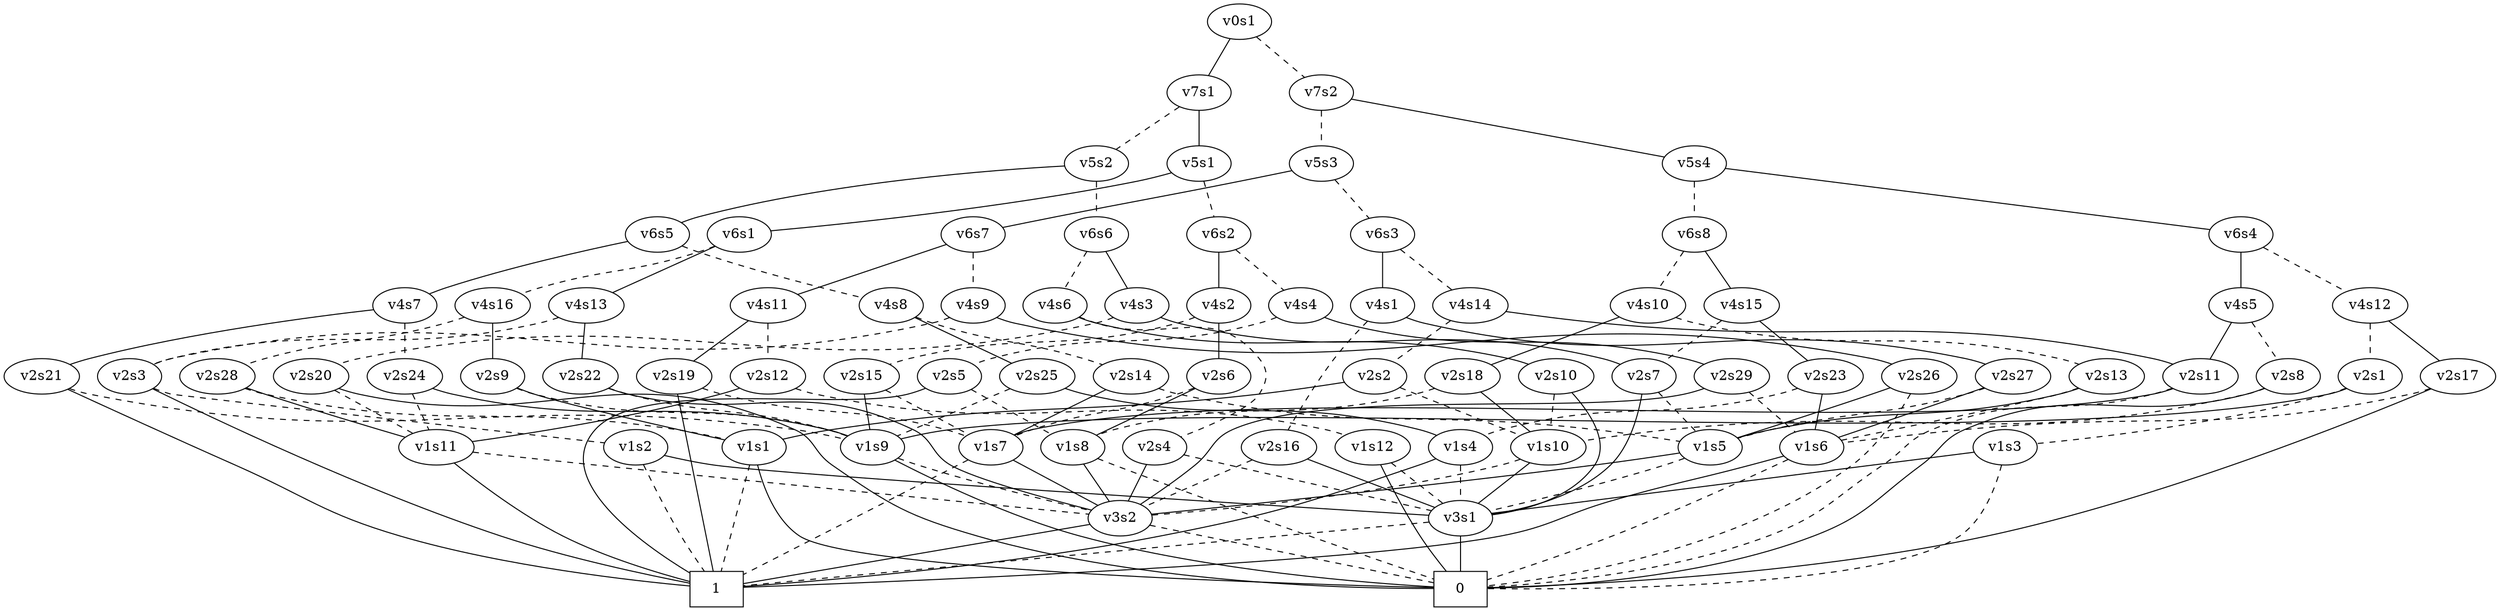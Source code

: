 graph BDD_Tree {
	 node1 [label="v0s1"];
	 node2 [label="v7s1"];
	 node1 -- node2 [style=solid];
	 node165 [label="v7s2"];
	 node1 -- node165 [style=dashed];
	 node3 [label="v5s1"];
	 node2 -- node3 [style=solid];
	 node80 [label="v5s2"];
	 node2 -- node80 [style=dashed];
	 node4 [label="v6s1"];
	 node3 -- node4 [style=solid];
	 node41 [label="v6s2"];
	 node3 -- node41 [style=dashed];
	 node5 [label="v4s13"];
	 node4 -- node5 [style=solid];
	 node22 [label="v4s16"];
	 node4 -- node22 [style=dashed];
	 node6 [label="v2s22"];
	 node5 -- node6 [style=solid];
	 node280 [label="v2s3"];
	 node5 -- node280 [style=dashed];
	 node323 [label="v3s2"];
	 node6 -- node323 [style=solid];
	 node192 [label="v1s9"];
	 node6 -- node192 [style=dashed];
	 node324 [label="1",shape=box];
	 node323 -- node324 [style=solid];
	 node325 [label="0",shape=box];
	 node323 -- node325 [style=dashed];
	 node325 [label="0",shape=box];
	 node192 -- node325 [style=solid];
	 node323 [label="v3s2"];
	 node192 -- node323 [style=dashed];
	 node324 [label="1",shape=box];
	 node280 -- node324 [style=solid];
	 node282 [label="v1s2"];
	 node280 -- node282 [style=dashed];
	 node320 [label="v3s1"];
	 node282 -- node320 [style=solid];
	 node324 [label="1",shape=box];
	 node282 -- node324 [style=dashed];
	 node325 [label="0",shape=box];
	 node320 -- node325 [style=solid];
	 node324 [label="1",shape=box];
	 node320 -- node324 [style=dashed];
	 node23 [label="v2s9"];
	 node22 -- node23 [style=solid];
	 node32 [label="v2s28"];
	 node22 -- node32 [style=dashed];
	 node316 [label="v1s1"];
	 node23 -- node316 [style=solid];
	 node192 [label="v1s9"];
	 node23 -- node192 [style=dashed];
	 node325 [label="0",shape=box];
	 node316 -- node325 [style=solid];
	 node324 [label="1",shape=box];
	 node316 -- node324 [style=dashed];
	 node260 [label="v1s11"];
	 node32 -- node260 [style=solid];
	 node316 [label="v1s1"];
	 node32 -- node316 [style=dashed];
	 node324 [label="1",shape=box];
	 node260 -- node324 [style=solid];
	 node323 [label="v3s2"];
	 node260 -- node323 [style=dashed];
	 node42 [label="v4s2"];
	 node41 -- node42 [style=solid];
	 node65 [label="v4s4"];
	 node41 -- node65 [style=dashed];
	 node43 [label="v2s6"];
	 node42 -- node43 [style=solid];
	 node54 [label="v2s15"];
	 node42 -- node54 [style=dashed];
	 node233 [label="v1s8"];
	 node43 -- node233 [style=solid];
	 node309 [label="v1s7"];
	 node43 -- node309 [style=dashed];
	 node323 [label="v3s2"];
	 node233 -- node323 [style=solid];
	 node325 [label="0",shape=box];
	 node233 -- node325 [style=dashed];
	 node323 [label="v3s2"];
	 node309 -- node323 [style=solid];
	 node324 [label="1",shape=box];
	 node309 -- node324 [style=dashed];
	 node192 [label="v1s9"];
	 node54 -- node192 [style=solid];
	 node309 [label="v1s7"];
	 node54 -- node309 [style=dashed];
	 node66 [label="v2s29"];
	 node65 -- node66 [style=solid];
	 node73 [label="v2s5"];
	 node65 -- node73 [style=dashed];
	 node323 [label="v3s2"];
	 node66 -- node323 [style=solid];
	 node290 [label="v1s6"];
	 node66 -- node290 [style=dashed];
	 node324 [label="1",shape=box];
	 node290 -- node324 [style=solid];
	 node325 [label="0",shape=box];
	 node290 -- node325 [style=dashed];
	 node324 [label="1",shape=box];
	 node73 -- node324 [style=solid];
	 node233 [label="v1s8"];
	 node73 -- node233 [style=dashed];
	 node81 [label="v6s5"];
	 node80 -- node81 [style=solid];
	 node126 [label="v6s6"];
	 node80 -- node126 [style=dashed];
	 node82 [label="v4s7"];
	 node81 -- node82 [style=solid];
	 node101 [label="v4s8"];
	 node81 -- node101 [style=dashed];
	 node83 [label="v2s21"];
	 node82 -- node83 [style=solid];
	 node90 [label="v2s24"];
	 node82 -- node90 [style=dashed];
	 node324 [label="1",shape=box];
	 node83 -- node324 [style=solid];
	 node192 [label="v1s9"];
	 node83 -- node192 [style=dashed];
	 node192 [label="v1s9"];
	 node90 -- node192 [style=solid];
	 node260 [label="v1s11"];
	 node90 -- node260 [style=dashed];
	 node102 [label="v2s25"];
	 node101 -- node102 [style=solid];
	 node113 [label="v2s14"];
	 node101 -- node113 [style=dashed];
	 node208 [label="v1s4"];
	 node102 -- node208 [style=solid];
	 node192 [label="v1s9"];
	 node102 -- node192 [style=dashed];
	 node324 [label="1",shape=box];
	 node208 -- node324 [style=solid];
	 node320 [label="v3s1"];
	 node208 -- node320 [style=dashed];
	 node309 [label="v1s7"];
	 node113 -- node309 [style=solid];
	 node293 [label="v1s5"];
	 node113 -- node293 [style=dashed];
	 node323 [label="v3s2"];
	 node293 -- node323 [style=solid];
	 node320 [label="v3s1"];
	 node293 -- node320 [style=dashed];
	 node127 [label="v4s3"];
	 node126 -- node127 [style=solid];
	 node146 [label="v4s6"];
	 node126 -- node146 [style=dashed];
	 node213 [label="v2s7"];
	 node127 -- node213 [style=solid];
	 node139 [label="v2s20"];
	 node127 -- node139 [style=dashed];
	 node320 [label="v3s1"];
	 node213 -- node320 [style=solid];
	 node293 [label="v1s5"];
	 node213 -- node293 [style=dashed];
	 node325 [label="0",shape=box];
	 node139 -- node325 [style=solid];
	 node260 [label="v1s11"];
	 node139 -- node260 [style=dashed];
	 node147 [label="v2s10"];
	 node146 -- node147 [style=solid];
	 node158 [label="v2s4"];
	 node146 -- node158 [style=dashed];
	 node320 [label="v3s1"];
	 node147 -- node320 [style=solid];
	 node319 [label="v1s10"];
	 node147 -- node319 [style=dashed];
	 node320 [label="v3s1"];
	 node319 -- node320 [style=solid];
	 node323 [label="v3s2"];
	 node319 -- node323 [style=dashed];
	 node323 [label="v3s2"];
	 node158 -- node323 [style=solid];
	 node320 [label="v3s1"];
	 node158 -- node320 [style=dashed];
	 node166 [label="v5s4"];
	 node165 -- node166 [style=solid];
	 node249 [label="v5s3"];
	 node165 -- node249 [style=dashed];
	 node167 [label="v6s4"];
	 node166 -- node167 [style=solid];
	 node202 [label="v6s8"];
	 node166 -- node202 [style=dashed];
	 node168 [label="v4s5"];
	 node167 -- node168 [style=solid];
	 node185 [label="v4s12"];
	 node167 -- node185 [style=dashed];
	 node308 [label="v2s11"];
	 node168 -- node308 [style=solid];
	 node176 [label="v2s8"];
	 node168 -- node176 [style=dashed];
	 node309 [label="v1s7"];
	 node308 -- node309 [style=solid];
	 node325 [label="0",shape=box];
	 node308 -- node325 [style=dashed];
	 node325 [label="0",shape=box];
	 node176 -- node325 [style=solid];
	 node319 [label="v1s10"];
	 node176 -- node319 [style=dashed];
	 node186 [label="v2s17"];
	 node185 -- node186 [style=solid];
	 node191 [label="v2s1"];
	 node185 -- node191 [style=dashed];
	 node325 [label="0",shape=box];
	 node186 -- node325 [style=solid];
	 node290 [label="v1s6"];
	 node186 -- node290 [style=dashed];
	 node192 [label="v1s9"];
	 node191 -- node192 [style=solid];
	 node197 [label="v1s3"];
	 node191 -- node197 [style=dashed];
	 node320 [label="v3s1"];
	 node197 -- node320 [style=solid];
	 node325 [label="0",shape=box];
	 node197 -- node325 [style=dashed];
	 node203 [label="v4s15"];
	 node202 -- node203 [style=solid];
	 node224 [label="v4s10"];
	 node202 -- node224 [style=dashed];
	 node204 [label="v2s23"];
	 node203 -- node204 [style=solid];
	 node213 [label="v2s7"];
	 node203 -- node213 [style=dashed];
	 node290 [label="v1s6"];
	 node204 -- node290 [style=solid];
	 node208 [label="v1s4"];
	 node204 -- node208 [style=dashed];
	 node225 [label="v2s18"];
	 node224 -- node225 [style=solid];
	 node238 [label="v2s13"];
	 node224 -- node238 [style=dashed];
	 node319 [label="v1s10"];
	 node225 -- node319 [style=solid];
	 node233 [label="v1s8"];
	 node225 -- node233 [style=dashed];
	 node293 [label="v1s5"];
	 node238 -- node293 [style=solid];
	 node290 [label="v1s6"];
	 node238 -- node290 [style=dashed];
	 node250 [label="v6s7"];
	 node249 -- node250 [style=solid];
	 node287 [label="v6s3"];
	 node249 -- node287 [style=dashed];
	 node251 [label="v4s11"];
	 node250 -- node251 [style=solid];
	 node270 [label="v4s9"];
	 node250 -- node270 [style=dashed];
	 node252 [label="v2s19"];
	 node251 -- node252 [style=solid];
	 node259 [label="v2s12"];
	 node251 -- node259 [style=dashed];
	 node324 [label="1",shape=box];
	 node252 -- node324 [style=solid];
	 node309 [label="v1s7"];
	 node252 -- node309 [style=dashed];
	 node260 [label="v1s11"];
	 node259 -- node260 [style=solid];
	 node265 [label="v1s12"];
	 node259 -- node265 [style=dashed];
	 node325 [label="0",shape=box];
	 node265 -- node325 [style=solid];
	 node320 [label="v3s1"];
	 node265 -- node320 [style=dashed];
	 node271 [label="v2s26"];
	 node270 -- node271 [style=solid];
	 node280 [label="v2s3"];
	 node270 -- node280 [style=dashed];
	 node293 [label="v1s5"];
	 node271 -- node293 [style=solid];
	 node325 [label="0",shape=box];
	 node271 -- node325 [style=dashed];
	 node288 [label="v4s1"];
	 node287 -- node288 [style=solid];
	 node307 [label="v4s14"];
	 node287 -- node307 [style=dashed];
	 node289 [label="v2s27"];
	 node288 -- node289 [style=solid];
	 node300 [label="v2s16"];
	 node288 -- node300 [style=dashed];
	 node290 [label="v1s6"];
	 node289 -- node290 [style=solid];
	 node293 [label="v1s5"];
	 node289 -- node293 [style=dashed];
	 node320 [label="v3s1"];
	 node300 -- node320 [style=solid];
	 node323 [label="v3s2"];
	 node300 -- node323 [style=dashed];
	 node308 [label="v2s11"];
	 node307 -- node308 [style=solid];
	 node315 [label="v2s2"];
	 node307 -- node315 [style=dashed];
	 node316 [label="v1s1"];
	 node315 -- node316 [style=solid];
	 node319 [label="v1s10"];
	 node315 -- node319 [style=dashed];
}
